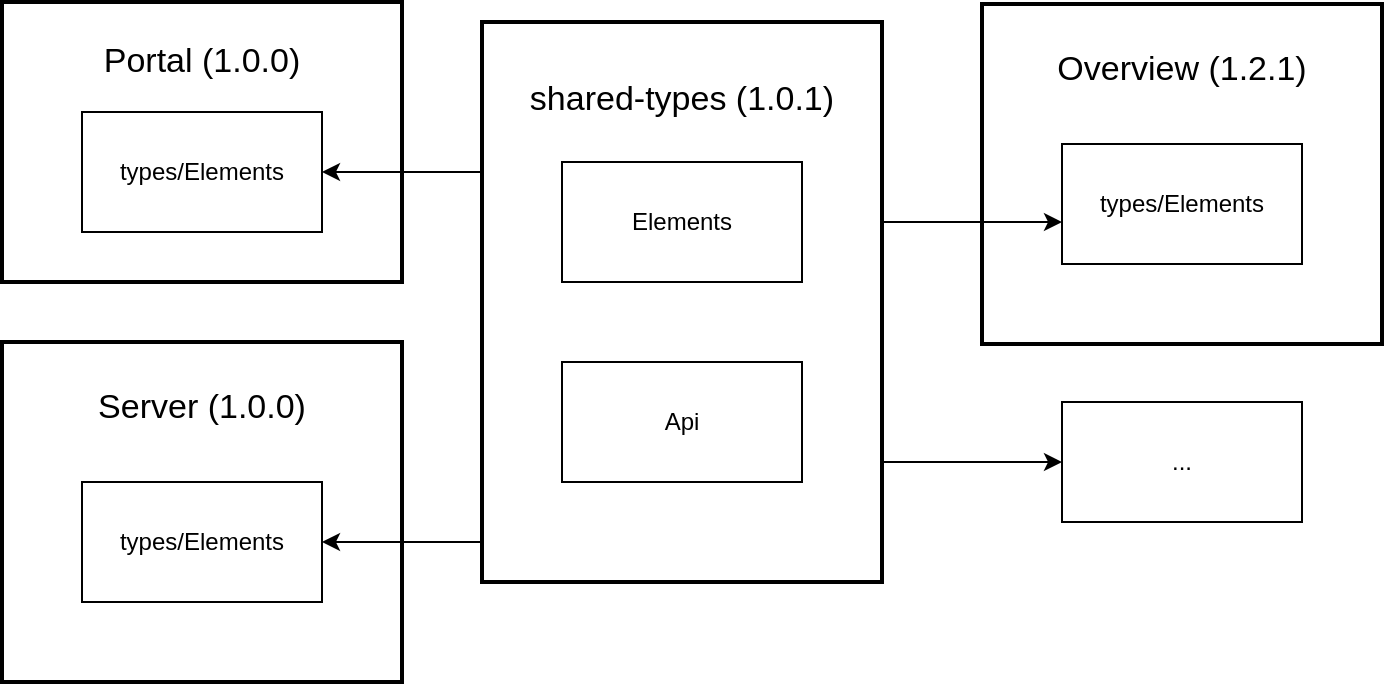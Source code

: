 <mxfile version="22.1.22" type="embed" pages="5">
  <diagram id="3mBC0afZ0ncrfjoskMX7" name="NPM-Überlegung - Types">
    <mxGraphModel dx="905" dy="491" grid="1" gridSize="10" guides="1" tooltips="1" connect="1" arrows="1" fold="1" page="1" pageScale="1" pageWidth="850" pageHeight="1100" math="0" shadow="0">
      <root>
        <mxCell id="0" />
        <mxCell id="1" parent="0" />
        <mxCell id="3" value="&lt;h2 style=&quot;line-height: 90%; font-size: 17px;&quot;&gt;&lt;font style=&quot;font-weight: normal; font-size: 17px;&quot;&gt;Portal&amp;nbsp;&lt;/font&gt;&lt;span style=&quot;font-weight: normal;&quot;&gt;(1.0.0)&lt;/span&gt;&lt;/h2&gt;&lt;div style=&quot;font-size: 17px;&quot;&gt;&lt;font style=&quot;font-size: 17px;&quot;&gt;&lt;br&gt;&lt;/font&gt;&lt;/div&gt;&lt;div style=&quot;font-size: 17px;&quot;&gt;&lt;font style=&quot;font-size: 17px;&quot;&gt;&lt;br&gt;&lt;/font&gt;&lt;/div&gt;&lt;div style=&quot;font-size: 17px;&quot;&gt;&lt;font style=&quot;font-size: 17px;&quot;&gt;&lt;br&gt;&lt;/font&gt;&lt;/div&gt;&lt;div style=&quot;font-size: 17px;&quot;&gt;&lt;br&gt;&lt;/div&gt;" style="rounded=0;whiteSpace=wrap;html=1;strokeColor=default;strokeWidth=2;" parent="1" vertex="1">
          <mxGeometry x="40" y="230" width="200" height="140" as="geometry" />
        </mxCell>
        <mxCell id="6" value="&lt;h2 style=&quot;line-height: 90%;&quot;&gt;&lt;font style=&quot;font-size: 17px; font-weight: normal;&quot;&gt;Overview (1.2.1)&lt;/font&gt;&lt;/h2&gt;&lt;div&gt;&lt;font style=&quot;font-size: 19px;&quot;&gt;&lt;br&gt;&lt;/font&gt;&lt;/div&gt;&lt;div&gt;&lt;font style=&quot;font-size: 19px;&quot;&gt;&lt;br&gt;&lt;/font&gt;&lt;/div&gt;&lt;div&gt;&lt;font style=&quot;font-size: 19px;&quot;&gt;&lt;br&gt;&lt;/font&gt;&lt;/div&gt;&lt;div&gt;&lt;font style=&quot;font-size: 19px;&quot;&gt;&lt;br&gt;&lt;/font&gt;&lt;/div&gt;&lt;div&gt;&lt;br&gt;&lt;/div&gt;" style="rounded=0;whiteSpace=wrap;html=1;strokeColor=default;strokeWidth=2;" parent="1" vertex="1">
          <mxGeometry x="530" y="231" width="200" height="170" as="geometry" />
        </mxCell>
        <mxCell id="7" value="types/Elements" style="rounded=0;whiteSpace=wrap;html=1;" parent="1" vertex="1">
          <mxGeometry x="570" y="301" width="120" height="60" as="geometry" />
        </mxCell>
        <mxCell id="_W58VGhUGuTc3Cv8A7xB-21" style="edgeStyle=orthogonalEdgeStyle;rounded=0;orthogonalLoop=1;jettySize=auto;html=1;" parent="1" source="9" target="7" edge="1">
          <mxGeometry relative="1" as="geometry">
            <Array as="points">
              <mxPoint x="550" y="340" />
              <mxPoint x="550" y="340" />
            </Array>
          </mxGeometry>
        </mxCell>
        <mxCell id="_W58VGhUGuTc3Cv8A7xB-22" style="edgeStyle=orthogonalEdgeStyle;rounded=0;orthogonalLoop=1;jettySize=auto;html=1;entryX=1;entryY=0.5;entryDx=0;entryDy=0;" parent="1" source="9" target="6IGfh7ploTZwJVcMgqKs-13" edge="1">
          <mxGeometry relative="1" as="geometry">
            <Array as="points">
              <mxPoint x="260" y="315" />
              <mxPoint x="260" y="315" />
            </Array>
          </mxGeometry>
        </mxCell>
        <mxCell id="_W58VGhUGuTc3Cv8A7xB-28" style="edgeStyle=orthogonalEdgeStyle;rounded=0;orthogonalLoop=1;jettySize=auto;html=1;" parent="1" source="9" target="q0os2PVh7fpzHe7nJPV5-21" edge="1">
          <mxGeometry relative="1" as="geometry">
            <Array as="points">
              <mxPoint x="520" y="460" />
              <mxPoint x="520" y="460" />
            </Array>
          </mxGeometry>
        </mxCell>
        <mxCell id="9" value="&lt;h2 style=&quot;line-height: 90%;&quot;&gt;&lt;span style=&quot;font-size: 17px; font-weight: 400;&quot;&gt;shared-types (1.0.1)&lt;/span&gt;&lt;/h2&gt;&lt;div&gt;&lt;span style=&quot;font-size: 17px; font-weight: 400;&quot;&gt;&lt;br&gt;&lt;/span&gt;&lt;/div&gt;&lt;div&gt;&lt;span style=&quot;font-size: 17px; font-weight: 400;&quot;&gt;&lt;br&gt;&lt;/span&gt;&lt;/div&gt;&lt;div&gt;&lt;span style=&quot;font-size: 17px; font-weight: 400;&quot;&gt;&lt;br&gt;&lt;/span&gt;&lt;/div&gt;&lt;div&gt;&lt;span style=&quot;font-size: 17px; font-weight: 400;&quot;&gt;&lt;br&gt;&lt;/span&gt;&lt;/div&gt;&lt;div&gt;&lt;span style=&quot;font-size: 17px; font-weight: 400;&quot;&gt;&lt;br&gt;&lt;/span&gt;&lt;/div&gt;&lt;div&gt;&lt;span style=&quot;font-size: 17px; font-weight: 400;&quot;&gt;&lt;br&gt;&lt;/span&gt;&lt;/div&gt;&lt;div&gt;&lt;span style=&quot;font-size: 17px; font-weight: 400;&quot;&gt;&lt;br&gt;&lt;/span&gt;&lt;/div&gt;&lt;div&gt;&lt;span style=&quot;font-size: 17px; font-weight: 400;&quot;&gt;&lt;br&gt;&lt;/span&gt;&lt;/div&gt;&lt;div&gt;&lt;span style=&quot;font-size: 17px; font-weight: 400;&quot;&gt;&lt;br&gt;&lt;/span&gt;&lt;/div&gt;&lt;div&gt;&lt;span style=&quot;font-size: 17px; font-weight: 400;&quot;&gt;&lt;br&gt;&lt;/span&gt;&lt;/div&gt;" style="rounded=0;whiteSpace=wrap;html=1;strokeColor=default;strokeWidth=2;" parent="1" vertex="1">
          <mxGeometry x="280" y="240" width="200" height="280" as="geometry" />
        </mxCell>
        <mxCell id="10" value="Elements" style="rounded=0;whiteSpace=wrap;html=1;" parent="1" vertex="1">
          <mxGeometry x="320" y="310" width="120" height="60" as="geometry" />
        </mxCell>
        <mxCell id="11" value="Api" style="rounded=0;whiteSpace=wrap;html=1;" parent="1" vertex="1">
          <mxGeometry x="320" y="410" width="120" height="60" as="geometry" />
        </mxCell>
        <mxCell id="6IGfh7ploTZwJVcMgqKs-13" value="types/Elements" style="rounded=0;whiteSpace=wrap;html=1;" parent="1" vertex="1">
          <mxGeometry x="80" y="285" width="120" height="60" as="geometry" />
        </mxCell>
        <mxCell id="14" value="&lt;h2 style=&quot;line-height: 90%;&quot;&gt;&lt;font style=&quot;font-size: 17px; font-weight: normal;&quot;&gt;Server (1.0.0)&lt;/font&gt;&lt;/h2&gt;&lt;div&gt;&lt;font style=&quot;font-size: 19px;&quot;&gt;&lt;br&gt;&lt;/font&gt;&lt;/div&gt;&lt;div&gt;&lt;font style=&quot;font-size: 19px;&quot;&gt;&lt;br&gt;&lt;/font&gt;&lt;/div&gt;&lt;div&gt;&lt;font style=&quot;font-size: 19px;&quot;&gt;&lt;br&gt;&lt;/font&gt;&lt;/div&gt;&lt;div&gt;&lt;font style=&quot;font-size: 19px;&quot;&gt;&lt;br&gt;&lt;/font&gt;&lt;/div&gt;&lt;div&gt;&lt;br&gt;&lt;/div&gt;" style="rounded=0;whiteSpace=wrap;html=1;strokeColor=default;strokeWidth=2;" parent="1" vertex="1">
          <mxGeometry x="40" y="400" width="200" height="170" as="geometry" />
        </mxCell>
        <mxCell id="15" value="types/Elements" style="rounded=0;whiteSpace=wrap;html=1;" parent="1" vertex="1">
          <mxGeometry x="80" y="470" width="120" height="60" as="geometry" />
        </mxCell>
        <mxCell id="21" value="..." style="text;html=1;strokeColor=none;fillColor=none;align=center;verticalAlign=middle;whiteSpace=wrap;rounded=0;" parent="1" vertex="1">
          <mxGeometry x="600" y="430" width="60" height="30" as="geometry" />
        </mxCell>
        <mxCell id="q0os2PVh7fpzHe7nJPV5-21" value="..." style="rounded=0;whiteSpace=wrap;html=1;" parent="1" vertex="1">
          <mxGeometry x="570" y="430" width="120" height="60" as="geometry" />
        </mxCell>
        <mxCell id="_W58VGhUGuTc3Cv8A7xB-26" style="edgeStyle=orthogonalEdgeStyle;rounded=0;orthogonalLoop=1;jettySize=auto;html=1;entryX=1;entryY=0.5;entryDx=0;entryDy=0;" parent="1" source="9" target="15" edge="1">
          <mxGeometry relative="1" as="geometry">
            <Array as="points">
              <mxPoint x="260" y="500" />
              <mxPoint x="260" y="500" />
            </Array>
          </mxGeometry>
        </mxCell>
      </root>
    </mxGraphModel>
  </diagram>
  <diagram id="ig3wd2Xcp8B9ApvskMba" name="Module Federation">
    <mxGraphModel dx="2202" dy="535" grid="1" gridSize="10" guides="1" tooltips="1" connect="1" arrows="1" fold="1" page="1" pageScale="1" pageWidth="850" pageHeight="1100" math="0" shadow="0">
      <root>
        <mxCell id="0" />
        <mxCell id="1" parent="0" />
        <mxCell id="LeIhfE8n9_8Q9HXYUakt-1" value="&lt;h2 style=&quot;line-height: 90%; font-size: 17px;&quot;&gt;&lt;font style=&quot;font-weight: normal; font-size: 17px;&quot;&gt;Portal (1.0.0)&lt;/font&gt;&lt;/h2&gt;&lt;div style=&quot;font-size: 17px;&quot;&gt;&lt;font style=&quot;font-size: 17px;&quot;&gt;&lt;br&gt;&lt;/font&gt;&lt;/div&gt;&lt;div style=&quot;font-size: 17px;&quot;&gt;&lt;font style=&quot;font-size: 17px;&quot;&gt;&lt;br&gt;&lt;/font&gt;&lt;/div&gt;&lt;div style=&quot;font-size: 17px;&quot;&gt;&lt;font style=&quot;font-size: 17px;&quot;&gt;&lt;br&gt;&lt;/font&gt;&lt;/div&gt;&lt;div style=&quot;font-size: 17px;&quot;&gt;&lt;font style=&quot;font-size: 17px;&quot;&gt;&lt;br&gt;&lt;/font&gt;&lt;/div&gt;&lt;div style=&quot;font-size: 17px;&quot;&gt;&lt;font style=&quot;font-size: 17px;&quot;&gt;&lt;br&gt;&lt;/font&gt;&lt;/div&gt;&lt;div style=&quot;font-size: 17px;&quot;&gt;&lt;font style=&quot;font-size: 17px;&quot;&gt;&lt;br&gt;&lt;/font&gt;&lt;/div&gt;&lt;div style=&quot;font-size: 17px;&quot;&gt;&lt;font style=&quot;font-size: 17px;&quot;&gt;&lt;br&gt;&lt;/font&gt;&lt;/div&gt;&lt;div style=&quot;font-size: 17px;&quot;&gt;&lt;font style=&quot;font-size: 17px;&quot;&gt;&lt;br&gt;&lt;/font&gt;&lt;/div&gt;&lt;div style=&quot;font-size: 17px;&quot;&gt;&lt;font style=&quot;font-size: 17px;&quot;&gt;&lt;br&gt;&lt;/font&gt;&lt;/div&gt;&lt;div style=&quot;font-size: 17px;&quot;&gt;&lt;font style=&quot;font-size: 17px;&quot;&gt;&lt;br&gt;&lt;/font&gt;&lt;/div&gt;" style="rounded=0;whiteSpace=wrap;html=1;strokeColor=default;strokeWidth=2;verticalAlign=top;" parent="1" vertex="1">
          <mxGeometry x="60" y="86" width="200" height="280" as="geometry" />
        </mxCell>
        <mxCell id="LeIhfE8n9_8Q9HXYUakt-2" value="TodoApi" style="rounded=0;whiteSpace=wrap;html=1;" parent="1" vertex="1">
          <mxGeometry x="100" y="156" width="120" height="60" as="geometry" />
        </mxCell>
        <mxCell id="LeIhfE8n9_8Q9HXYUakt-5" value="&lt;h2 style=&quot;line-height: 90%;&quot;&gt;&lt;font style=&quot;font-size: 17px; font-weight: normal;&quot;&gt;Overview (1.0.0)&lt;/font&gt;&lt;/h2&gt;&lt;div&gt;&lt;font style=&quot;font-size: 19px;&quot;&gt;&lt;br&gt;&lt;/font&gt;&lt;/div&gt;&lt;div&gt;&lt;font style=&quot;font-size: 19px;&quot;&gt;&lt;br&gt;&lt;/font&gt;&lt;/div&gt;&lt;div&gt;&lt;font style=&quot;font-size: 19px;&quot;&gt;&lt;br&gt;&lt;/font&gt;&lt;/div&gt;&lt;div&gt;&lt;font style=&quot;font-size: 19px;&quot;&gt;&lt;br&gt;&lt;/font&gt;&lt;/div&gt;&lt;div&gt;&lt;font style=&quot;font-size: 19px;&quot;&gt;&lt;br&gt;&lt;/font&gt;&lt;/div&gt;&lt;div&gt;&lt;font style=&quot;font-size: 19px;&quot;&gt;&lt;br&gt;&lt;/font&gt;&lt;/div&gt;&lt;div&gt;&lt;font style=&quot;font-size: 19px;&quot;&gt;&lt;br&gt;&lt;/font&gt;&lt;/div&gt;&lt;div&gt;&lt;font style=&quot;font-size: 19px;&quot;&gt;&lt;br&gt;&lt;/font&gt;&lt;/div&gt;&lt;div&gt;&lt;font style=&quot;font-size: 19px;&quot;&gt;&lt;br&gt;&lt;/font&gt;&lt;/div&gt;" style="rounded=0;whiteSpace=wrap;html=1;strokeColor=default;strokeWidth=2;verticalAlign=top;" parent="1" vertex="1">
          <mxGeometry x="325" y="340" width="200" height="170" as="geometry" />
        </mxCell>
        <mxCell id="JCntT0P6goaLHoZf6WcQ-1" value="&lt;h2 style=&quot;line-height: 90%; font-size: 17px;&quot;&gt;&lt;font style=&quot;font-weight: normal; font-size: 17px;&quot;&gt;Sidebar (1.0.0)&lt;/font&gt;&lt;/h2&gt;&lt;div style=&quot;font-size: 17px;&quot;&gt;&lt;font style=&quot;font-size: 17px;&quot;&gt;&lt;br&gt;&lt;/font&gt;&lt;/div&gt;&lt;div style=&quot;font-size: 17px;&quot;&gt;&lt;font style=&quot;font-size: 17px;&quot;&gt;&lt;br&gt;&lt;/font&gt;&lt;/div&gt;&lt;div style=&quot;font-size: 17px;&quot;&gt;&lt;font style=&quot;font-size: 17px;&quot;&gt;&lt;br&gt;&lt;/font&gt;&lt;/div&gt;&lt;div style=&quot;font-size: 17px;&quot;&gt;&lt;font style=&quot;font-size: 17px;&quot;&gt;&lt;br&gt;&lt;/font&gt;&lt;/div&gt;&lt;div style=&quot;font-size: 17px;&quot;&gt;&lt;font style=&quot;font-size: 17px;&quot;&gt;&lt;br&gt;&lt;/font&gt;&lt;/div&gt;&lt;div style=&quot;font-size: 17px;&quot;&gt;&lt;font style=&quot;font-size: 17px;&quot;&gt;&lt;br&gt;&lt;/font&gt;&lt;/div&gt;&lt;div style=&quot;font-size: 17px;&quot;&gt;&lt;font style=&quot;font-size: 17px;&quot;&gt;&lt;br&gt;&lt;/font&gt;&lt;/div&gt;&lt;div style=&quot;font-size: 17px;&quot;&gt;&lt;font style=&quot;font-size: 17px;&quot;&gt;&lt;br&gt;&lt;/font&gt;&lt;/div&gt;&lt;div style=&quot;font-size: 17px;&quot;&gt;&lt;font style=&quot;font-size: 17px;&quot;&gt;&lt;br&gt;&lt;/font&gt;&lt;/div&gt;&lt;div style=&quot;font-size: 17px;&quot;&gt;&lt;font style=&quot;font-size: 17px;&quot;&gt;&lt;br&gt;&lt;/font&gt;&lt;/div&gt;" style="rounded=0;whiteSpace=wrap;html=1;strokeColor=default;strokeWidth=2;verticalAlign=top;" parent="1" vertex="1">
          <mxGeometry x="-230" y="86" width="200" height="150" as="geometry" />
        </mxCell>
        <mxCell id="JCntT0P6goaLHoZf6WcQ-2" value="&lt;h2 style=&quot;line-height: 90%; font-size: 17px;&quot;&gt;&lt;font style=&quot;font-weight: normal; font-size: 17px;&quot;&gt;Details (1.0.1)&lt;/font&gt;&lt;/h2&gt;&lt;div style=&quot;font-size: 17px;&quot;&gt;&lt;font style=&quot;font-size: 17px;&quot;&gt;&lt;br&gt;&lt;/font&gt;&lt;/div&gt;&lt;div style=&quot;font-size: 17px;&quot;&gt;&lt;font style=&quot;font-size: 17px;&quot;&gt;&lt;br&gt;&lt;/font&gt;&lt;/div&gt;&lt;div style=&quot;font-size: 17px;&quot;&gt;&lt;font style=&quot;font-size: 17px;&quot;&gt;&lt;br&gt;&lt;/font&gt;&lt;/div&gt;&lt;div style=&quot;font-size: 17px;&quot;&gt;&lt;font style=&quot;font-size: 17px;&quot;&gt;&lt;br&gt;&lt;/font&gt;&lt;/div&gt;&lt;div style=&quot;font-size: 17px;&quot;&gt;&lt;font style=&quot;font-size: 17px;&quot;&gt;&lt;br&gt;&lt;/font&gt;&lt;/div&gt;&lt;div style=&quot;font-size: 17px;&quot;&gt;&lt;font style=&quot;font-size: 17px;&quot;&gt;&lt;br&gt;&lt;/font&gt;&lt;/div&gt;&lt;div style=&quot;font-size: 17px;&quot;&gt;&lt;font style=&quot;font-size: 17px;&quot;&gt;&lt;br&gt;&lt;/font&gt;&lt;/div&gt;&lt;div style=&quot;font-size: 17px;&quot;&gt;&lt;font style=&quot;font-size: 17px;&quot;&gt;&lt;br&gt;&lt;/font&gt;&lt;/div&gt;&lt;div style=&quot;font-size: 17px;&quot;&gt;&lt;font style=&quot;font-size: 17px;&quot;&gt;&lt;br&gt;&lt;/font&gt;&lt;/div&gt;&lt;div style=&quot;font-size: 17px;&quot;&gt;&lt;font style=&quot;font-size: 17px;&quot;&gt;&lt;br&gt;&lt;/font&gt;&lt;/div&gt;" style="rounded=0;whiteSpace=wrap;html=1;strokeColor=default;strokeWidth=2;verticalAlign=top;" parent="1" vertex="1">
          <mxGeometry x="-240" y="340" width="200" height="190" as="geometry" />
        </mxCell>
        <mxCell id="JCntT0P6goaLHoZf6WcQ-3" value="&lt;h2 style=&quot;line-height: 90%;&quot;&gt;&lt;font style=&quot;font-size: 17px; font-weight: normal;&quot;&gt;Elements (1.2.1)&lt;/font&gt;&lt;/h2&gt;&lt;div&gt;&lt;font style=&quot;font-size: 19px;&quot;&gt;&lt;br&gt;&lt;/font&gt;&lt;/div&gt;&lt;div&gt;&lt;font style=&quot;font-size: 19px;&quot;&gt;&lt;br&gt;&lt;/font&gt;&lt;/div&gt;&lt;div&gt;&lt;font style=&quot;font-size: 19px;&quot;&gt;&lt;br&gt;&lt;/font&gt;&lt;/div&gt;&lt;div&gt;&lt;font style=&quot;font-size: 19px;&quot;&gt;&lt;br&gt;&lt;/font&gt;&lt;/div&gt;&lt;div&gt;&lt;font style=&quot;font-size: 19px;&quot;&gt;&lt;br&gt;&lt;/font&gt;&lt;/div&gt;&lt;div&gt;&lt;font style=&quot;font-size: 19px;&quot;&gt;&lt;br&gt;&lt;/font&gt;&lt;/div&gt;&lt;div&gt;&lt;font style=&quot;font-size: 19px;&quot;&gt;&lt;br&gt;&lt;/font&gt;&lt;/div&gt;&lt;div&gt;&lt;font style=&quot;font-size: 19px;&quot;&gt;&lt;br&gt;&lt;/font&gt;&lt;/div&gt;&lt;div&gt;&lt;font style=&quot;font-size: 19px;&quot;&gt;&lt;br&gt;&lt;/font&gt;&lt;/div&gt;" style="rounded=0;whiteSpace=wrap;html=1;strokeColor=default;strokeWidth=2;verticalAlign=top;" parent="1" vertex="1">
          <mxGeometry x="60" y="400" width="200" height="410" as="geometry" />
        </mxCell>
        <mxCell id="JCntT0P6goaLHoZf6WcQ-4" value="Elements" style="rounded=0;whiteSpace=wrap;html=1;verticalAlign=top;" parent="1" vertex="1">
          <mxGeometry x="100" y="470" width="120" height="150" as="geometry" />
        </mxCell>
        <mxCell id="JCntT0P6goaLHoZf6WcQ-5" value="Button" style="rounded=0;whiteSpace=wrap;html=1;" parent="1" vertex="1">
          <mxGeometry x="123" y="500" width="75" height="30" as="geometry" />
        </mxCell>
        <mxCell id="JCntT0P6goaLHoZf6WcQ-6" value="Input" style="rounded=0;whiteSpace=wrap;html=1;" parent="1" vertex="1">
          <mxGeometry x="124" y="541" width="75" height="30" as="geometry" />
        </mxCell>
        <mxCell id="JCntT0P6goaLHoZf6WcQ-7" value="..." style="rounded=0;whiteSpace=wrap;html=1;" parent="1" vertex="1">
          <mxGeometry x="124" y="579" width="75" height="30" as="geometry" />
        </mxCell>
        <mxCell id="JCntT0P6goaLHoZf6WcQ-8" value="Context" style="rounded=0;whiteSpace=wrap;html=1;" parent="1" vertex="1">
          <mxGeometry x="100" y="638" width="120" height="60" as="geometry" />
        </mxCell>
        <mxCell id="JCntT0P6goaLHoZf6WcQ-9" value="Icons" style="rounded=0;whiteSpace=wrap;html=1;" parent="1" vertex="1">
          <mxGeometry x="100.5" y="718" width="120" height="60" as="geometry" />
        </mxCell>
        <mxCell id="JCntT0P6goaLHoZf6WcQ-10" value="placeSidebar()" style="rounded=0;whiteSpace=wrap;html=1;" parent="1" vertex="1">
          <mxGeometry x="-190" y="147" width="120" height="60" as="geometry" />
        </mxCell>
        <mxCell id="JCntT0P6goaLHoZf6WcQ-11" value="solid-js" style="text;html=1;strokeColor=none;fillColor=none;align=center;verticalAlign=middle;whiteSpace=wrap;rounded=0;fontSize=10;" parent="1" vertex="1">
          <mxGeometry x="-164" y="118" width="60" height="30" as="geometry" />
        </mxCell>
        <mxCell id="JCntT0P6goaLHoZf6WcQ-12" value="react-js" style="text;html=1;strokeColor=none;fillColor=none;align=center;verticalAlign=middle;whiteSpace=wrap;rounded=0;fontSize=10;" parent="1" vertex="1">
          <mxGeometry x="123" y="120" width="60" height="30" as="geometry" />
        </mxCell>
        <mxCell id="JCntT0P6goaLHoZf6WcQ-13" value="react-js" style="text;html=1;strokeColor=none;fillColor=none;align=center;verticalAlign=middle;whiteSpace=wrap;rounded=0;fontSize=10;" parent="1" vertex="1">
          <mxGeometry x="395" y="380" width="60" height="30" as="geometry" />
        </mxCell>
        <mxCell id="JCntT0P6goaLHoZf6WcQ-14" value="react-js" style="text;html=1;strokeColor=none;fillColor=none;align=center;verticalAlign=middle;whiteSpace=wrap;rounded=0;fontSize=10;" parent="1" vertex="1">
          <mxGeometry x="-174" y="375" width="60" height="30" as="geometry" />
        </mxCell>
        <mxCell id="JCntT0P6goaLHoZf6WcQ-15" value="react-js" style="text;html=1;strokeColor=none;fillColor=none;align=center;verticalAlign=middle;whiteSpace=wrap;rounded=0;fontSize=10;" parent="1" vertex="1">
          <mxGeometry x="130.5" y="437" width="60" height="30" as="geometry" />
        </mxCell>
        <mxCell id="JCntT0P6goaLHoZf6WcQ-28" style="edgeStyle=orthogonalEdgeStyle;rounded=0;orthogonalLoop=1;jettySize=auto;html=1;" parent="1" source="JCntT0P6goaLHoZf6WcQ-16" edge="1">
          <mxGeometry relative="1" as="geometry">
            <mxPoint x="221" y="750" as="targetPoint" />
            <Array as="points">
              <mxPoint x="293" y="440" />
              <mxPoint x="293" y="750" />
            </Array>
          </mxGeometry>
        </mxCell>
        <mxCell id="JCntT0P6goaLHoZf6WcQ-16" value="TodoList" style="rounded=0;whiteSpace=wrap;html=1;" parent="1" vertex="1">
          <mxGeometry x="366" y="416" width="120" height="60" as="geometry" />
        </mxCell>
        <mxCell id="JCntT0P6goaLHoZf6WcQ-21" style="edgeStyle=orthogonalEdgeStyle;rounded=0;orthogonalLoop=1;jettySize=auto;html=1;entryX=0;entryY=0.5;entryDx=0;entryDy=0;" parent="1" source="JCntT0P6goaLHoZf6WcQ-17" target="JCntT0P6goaLHoZf6WcQ-4" edge="1">
          <mxGeometry relative="1" as="geometry" />
        </mxCell>
        <mxCell id="JCntT0P6goaLHoZf6WcQ-17" value="TodoForm" style="rounded=0;whiteSpace=wrap;html=1;" parent="1" vertex="1">
          <mxGeometry x="-204" y="420" width="120" height="60" as="geometry" />
        </mxCell>
        <mxCell id="JCntT0P6goaLHoZf6WcQ-22" value="" style="endArrow=classic;html=1;rounded=0;entryX=1;entryY=0.5;entryDx=0;entryDy=0;exitX=0;exitY=0.75;exitDx=0;exitDy=0;" parent="1" source="JCntT0P6goaLHoZf6WcQ-16" target="JCntT0P6goaLHoZf6WcQ-4" edge="1">
          <mxGeometry width="50" height="50" relative="1" as="geometry">
            <mxPoint x="190" y="410" as="sourcePoint" />
            <mxPoint x="240" y="360" as="targetPoint" />
            <Array as="points">
              <mxPoint x="290" y="460" />
              <mxPoint x="290" y="545" />
            </Array>
          </mxGeometry>
        </mxCell>
        <mxCell id="JCntT0P6goaLHoZf6WcQ-23" value="" style="endArrow=classic;html=1;rounded=0;entryX=1;entryY=0.5;entryDx=0;entryDy=0;exitX=1;exitY=0.5;exitDx=0;exitDy=0;" parent="1" source="LeIhfE8n9_8Q9HXYUakt-1" target="JCntT0P6goaLHoZf6WcQ-8" edge="1">
          <mxGeometry width="50" height="50" relative="1" as="geometry">
            <mxPoint x="250" y="233" as="sourcePoint" />
            <mxPoint x="230" y="668" as="targetPoint" />
            <Array as="points">
              <mxPoint x="300" y="226" />
              <mxPoint x="300" y="410" />
              <mxPoint x="300" y="579" />
              <mxPoint x="300" y="668" />
            </Array>
          </mxGeometry>
        </mxCell>
        <mxCell id="JCntT0P6goaLHoZf6WcQ-26" style="edgeStyle=orthogonalEdgeStyle;rounded=0;orthogonalLoop=1;jettySize=auto;html=1;entryX=1;entryY=0.5;entryDx=0;entryDy=0;horizontal=0;" parent="1" source="LeIhfE8n9_8Q9HXYUakt-1" target="JCntT0P6goaLHoZf6WcQ-10" edge="1">
          <mxGeometry relative="1" as="geometry" />
        </mxCell>
        <mxCell id="JCntT0P6goaLHoZf6WcQ-27" style="edgeStyle=orthogonalEdgeStyle;rounded=0;orthogonalLoop=1;jettySize=auto;html=1;entryX=1;entryY=0.25;entryDx=0;entryDy=0;" parent="1" source="LeIhfE8n9_8Q9HXYUakt-1" target="JCntT0P6goaLHoZf6WcQ-17" edge="1">
          <mxGeometry relative="1" as="geometry">
            <Array as="points">
              <mxPoint x="-10" y="250" />
              <mxPoint x="-10" y="435" />
            </Array>
          </mxGeometry>
        </mxCell>
        <mxCell id="C5P8DYq2u6Lb2DGdmOXP-2" style="edgeStyle=orthogonalEdgeStyle;rounded=0;orthogonalLoop=1;jettySize=auto;html=1;" parent="1" source="LeIhfE8n9_8Q9HXYUakt-1" edge="1">
          <mxGeometry relative="1" as="geometry">
            <mxPoint x="366" y="420" as="targetPoint" />
            <Array as="points">
              <mxPoint x="280" y="260" />
              <mxPoint x="280" y="420" />
              <mxPoint x="366" y="420" />
            </Array>
          </mxGeometry>
        </mxCell>
        <mxCell id="0VLkl5NB6TqmFJhDzNOT-2" style="edgeStyle=orthogonalEdgeStyle;rounded=0;orthogonalLoop=1;jettySize=auto;html=1;entryX=1;entryY=0.75;entryDx=0;entryDy=0;exitX=0.25;exitY=1;exitDx=0;exitDy=0;" edge="1" parent="1" source="JCntT0P6goaLHoZf6WcQ-16" target="JCntT0P6goaLHoZf6WcQ-8">
          <mxGeometry relative="1" as="geometry">
            <mxPoint x="231" y="760" as="targetPoint" />
            <Array as="points">
              <mxPoint x="420" y="476" />
              <mxPoint x="420" y="683" />
            </Array>
            <mxPoint x="370" y="450" as="sourcePoint" />
          </mxGeometry>
        </mxCell>
      </root>
    </mxGraphModel>
  </diagram>
  <diagram id="TFIe4okpVhMZ67HtG6wV" name="Micro-Frontend FE BE ">
    <mxGraphModel dx="905" dy="535" grid="1" gridSize="10" guides="1" tooltips="1" connect="1" arrows="1" fold="1" page="1" pageScale="1" pageWidth="850" pageHeight="1100" math="0" shadow="0">
      <root>
        <mxCell id="0" />
        <mxCell id="1" parent="0" />
        <mxCell id="hlkTN88B2bEZWwRnAlTv-1" value="" style="rounded=0;whiteSpace=wrap;html=1;" parent="1" vertex="1">
          <mxGeometry x="190" y="220" width="120" height="60" as="geometry" />
        </mxCell>
        <mxCell id="hlkTN88B2bEZWwRnAlTv-2" value="" style="rounded=0;whiteSpace=wrap;html=1;" parent="1" vertex="1">
          <mxGeometry x="340" y="220" width="120" height="60" as="geometry" />
        </mxCell>
        <mxCell id="hlkTN88B2bEZWwRnAlTv-3" value="" style="rounded=0;whiteSpace=wrap;html=1;" parent="1" vertex="1">
          <mxGeometry x="490" y="220" width="120" height="60" as="geometry" />
        </mxCell>
        <mxCell id="hlkTN88B2bEZWwRnAlTv-5" value="" style="rounded=0;whiteSpace=wrap;html=1;" parent="1" vertex="1">
          <mxGeometry x="190" y="310" width="120" height="60" as="geometry" />
        </mxCell>
        <mxCell id="hlkTN88B2bEZWwRnAlTv-6" value="" style="rounded=0;whiteSpace=wrap;html=1;" parent="1" vertex="1">
          <mxGeometry x="340" y="310" width="120" height="60" as="geometry" />
        </mxCell>
        <mxCell id="hlkTN88B2bEZWwRnAlTv-7" value="" style="rounded=0;whiteSpace=wrap;html=1;" parent="1" vertex="1">
          <mxGeometry x="490" y="310" width="120" height="60" as="geometry" />
        </mxCell>
        <mxCell id="hlkTN88B2bEZWwRnAlTv-8" value="" style="rounded=0;whiteSpace=wrap;html=1;" parent="1" vertex="1">
          <mxGeometry x="190" y="400" width="120" height="60" as="geometry" />
        </mxCell>
        <mxCell id="hlkTN88B2bEZWwRnAlTv-9" value="" style="rounded=0;whiteSpace=wrap;html=1;" parent="1" vertex="1">
          <mxGeometry x="340" y="400" width="120" height="60" as="geometry" />
        </mxCell>
        <mxCell id="hlkTN88B2bEZWwRnAlTv-10" value="" style="rounded=0;whiteSpace=wrap;html=1;" parent="1" vertex="1">
          <mxGeometry x="490" y="400" width="120" height="60" as="geometry" />
        </mxCell>
      </root>
    </mxGraphModel>
  </diagram>
  <diagram id="_aLn-LwRiACf79ECK-zS" name="Interhyp Home - Monolith and MFE">
    <mxGraphModel dx="905" dy="491" grid="1" gridSize="10" guides="1" tooltips="1" connect="1" arrows="1" fold="1" page="1" pageScale="1" pageWidth="850" pageHeight="1100" math="0" shadow="0">
      <root>
        <mxCell id="0" />
        <mxCell id="1" parent="0" />
        <mxCell id="O7kwz0RKY4TRWEw6q__A-1" value="" style="rounded=0;whiteSpace=wrap;html=1;dashed=1;" parent="1" vertex="1">
          <mxGeometry x="40" y="120" width="300" height="290" as="geometry" />
        </mxCell>
        <mxCell id="O7kwz0RKY4TRWEw6q__A-3" value="Dashboard" style="text;html=1;strokeColor=none;fillColor=none;align=center;verticalAlign=middle;whiteSpace=wrap;rounded=0;" parent="1" vertex="1">
          <mxGeometry x="150" y="150" width="60" height="30" as="geometry" />
        </mxCell>
        <mxCell id="O7kwz0RKY4TRWEw6q__A-4" value="Vorhaben" style="text;html=1;strokeColor=none;fillColor=none;align=center;verticalAlign=middle;whiteSpace=wrap;rounded=0;" parent="1" vertex="1">
          <mxGeometry x="70" y="235" width="60" height="30" as="geometry" />
        </mxCell>
        <mxCell id="O7kwz0RKY4TRWEw6q__A-5" value="Vergleichen" style="text;html=1;strokeColor=none;fillColor=none;align=center;verticalAlign=middle;whiteSpace=wrap;rounded=0;" parent="1" vertex="1">
          <mxGeometry x="200" y="210" width="60" height="30" as="geometry" />
        </mxCell>
        <mxCell id="O7kwz0RKY4TRWEw6q__A-6" value="Beraterinformationen" style="text;html=1;strokeColor=none;fillColor=none;align=center;verticalAlign=middle;whiteSpace=wrap;rounded=0;" parent="1" vertex="1">
          <mxGeometry x="200" y="330" width="60" height="30" as="geometry" />
        </mxCell>
        <mxCell id="O7kwz0RKY4TRWEw6q__A-7" value="Dokumentenmanager" style="text;html=1;strokeColor=none;fillColor=none;align=center;verticalAlign=middle;whiteSpace=wrap;rounded=0;" parent="1" vertex="1">
          <mxGeometry x="180" y="265" width="130" height="30" as="geometry" />
        </mxCell>
        <mxCell id="O7kwz0RKY4TRWEw6q__A-8" value="" style="rounded=0;whiteSpace=wrap;html=1;dashed=1;" parent="1" vertex="1">
          <mxGeometry x="387" y="120" width="300" height="290" as="geometry" />
        </mxCell>
        <mxCell id="O7kwz0RKY4TRWEw6q__A-9" value="Dashboard" style="text;html=1;strokeColor=default;fillColor=none;align=center;verticalAlign=middle;whiteSpace=wrap;rounded=0;perimeterSpacing=810;" parent="1" vertex="1">
          <mxGeometry x="400" y="130" width="270" height="50" as="geometry" />
        </mxCell>
        <mxCell id="O7kwz0RKY4TRWEw6q__A-10" value="Vorhaben" style="text;html=1;strokeColor=default;fillColor=none;align=center;verticalAlign=middle;whiteSpace=wrap;rounded=0;perimeterSpacing=810;" parent="1" vertex="1">
          <mxGeometry x="400" y="190" width="120" height="50" as="geometry" />
        </mxCell>
        <mxCell id="O7kwz0RKY4TRWEw6q__A-11" value="Vergleichen" style="text;html=1;strokeColor=default;fillColor=none;align=center;verticalAlign=middle;whiteSpace=wrap;rounded=0;perimeterSpacing=810;" parent="1" vertex="1">
          <mxGeometry x="540" y="190" width="130" height="50" as="geometry" />
        </mxCell>
        <mxCell id="O7kwz0RKY4TRWEw6q__A-12" value="Beraterinformationen" style="text;html=1;strokeColor=default;fillColor=none;align=center;verticalAlign=middle;whiteSpace=wrap;rounded=0;perimeterSpacing=810;" parent="1" vertex="1">
          <mxGeometry x="470" y="320" width="150" height="50" as="geometry" />
        </mxCell>
        <mxCell id="O7kwz0RKY4TRWEw6q__A-13" value="Dokumentenmanager" style="text;html=1;strokeColor=default;fillColor=none;align=center;verticalAlign=middle;whiteSpace=wrap;rounded=0;perimeterSpacing=810;" parent="1" vertex="1">
          <mxGeometry x="540" y="256.25" width="130" height="47.5" as="geometry" />
        </mxCell>
        <mxCell id="gx-X2_ddZRM5o5J-YwYj-1" value="Zinsrechner" style="text;html=1;strokeColor=none;fillColor=none;align=center;verticalAlign=middle;whiteSpace=wrap;rounded=0;" vertex="1" parent="1">
          <mxGeometry x="80" y="300" width="60" height="30" as="geometry" />
        </mxCell>
        <mxCell id="gx-X2_ddZRM5o5J-YwYj-2" value="Vorhaben" style="text;html=1;strokeColor=default;fillColor=none;align=center;verticalAlign=middle;whiteSpace=wrap;rounded=0;perimeterSpacing=810;" vertex="1" parent="1">
          <mxGeometry x="400" y="253.75" width="120" height="50" as="geometry" />
        </mxCell>
        <mxCell id="gx-X2_ddZRM5o5J-YwYj-5" value="Monolithische Applikation" style="text;html=1;strokeColor=none;fillColor=none;align=center;verticalAlign=middle;whiteSpace=wrap;rounded=0;" vertex="1" parent="1">
          <mxGeometry x="40" y="90" width="300" height="30" as="geometry" />
        </mxCell>
        <mxCell id="gx-X2_ddZRM5o5J-YwYj-6" value="Microfrrontend Applikation" style="text;html=1;strokeColor=none;fillColor=none;align=center;verticalAlign=middle;whiteSpace=wrap;rounded=0;" vertex="1" parent="1">
          <mxGeometry x="387" y="90" width="300" height="30" as="geometry" />
        </mxCell>
      </root>
    </mxGraphModel>
  </diagram>
  <diagram id="FgrzVhrKFmqH-fJF6eOa" name="horizontale und vertikale Teams">
    <mxGraphModel dx="905" dy="535" grid="1" gridSize="10" guides="1" tooltips="1" connect="1" arrows="1" fold="1" page="1" pageScale="1" pageWidth="850" pageHeight="1100" math="0" shadow="0">
      <root>
        <mxCell id="0" />
        <mxCell id="1" parent="0" />
        <mxCell id="hentByOY6-GqVAZ8LWij-2" value="&lt;h3&gt;Horizontale Teams&lt;/h3&gt;" style="rounded=0;whiteSpace=wrap;html=1;verticalAlign=top;" parent="1" vertex="1">
          <mxGeometry x="80" y="160" width="240" height="280" as="geometry" />
        </mxCell>
        <mxCell id="hentByOY6-GqVAZ8LWij-3" value="&lt;h3&gt;Vertikale Teams&lt;/h3&gt;" style="rounded=0;whiteSpace=wrap;html=1;verticalAlign=top;" parent="1" vertex="1">
          <mxGeometry x="360" y="160" width="260" height="280" as="geometry" />
        </mxCell>
        <mxCell id="hentByOY6-GqVAZ8LWij-4" value="Frontend&lt;span style=&quot;white-space: pre;&quot;&gt;&#x9;&lt;/span&gt;" style="rounded=0;whiteSpace=wrap;html=1;" parent="1" vertex="1">
          <mxGeometry x="100" y="220" width="190" height="40" as="geometry" />
        </mxCell>
        <mxCell id="hentByOY6-GqVAZ8LWij-5" value="Backend" style="rounded=0;whiteSpace=wrap;html=1;" parent="1" vertex="1">
          <mxGeometry x="100" y="270" width="190" height="40" as="geometry" />
        </mxCell>
        <mxCell id="hentByOY6-GqVAZ8LWij-6" value="Design" style="rounded=0;whiteSpace=wrap;html=1;" parent="1" vertex="1">
          <mxGeometry x="100" y="320" width="190" height="40" as="geometry" />
        </mxCell>
        <mxCell id="hentByOY6-GqVAZ8LWij-7" value="Business" style="rounded=0;whiteSpace=wrap;html=1;" parent="1" vertex="1">
          <mxGeometry x="100" y="370" width="190" height="40" as="geometry" />
        </mxCell>
        <mxCell id="hentByOY6-GqVAZ8LWij-8" value="" style="rounded=0;whiteSpace=wrap;html=1;rotation=0;" parent="1" vertex="1">
          <mxGeometry x="380" y="208" width="60" height="220" as="geometry" />
        </mxCell>
        <mxCell id="hentByOY6-GqVAZ8LWij-9" value="" style="rounded=0;whiteSpace=wrap;html=1;" parent="1" vertex="1">
          <mxGeometry x="460" y="208" width="60" height="220" as="geometry" />
        </mxCell>
        <mxCell id="hentByOY6-GqVAZ8LWij-10" value="" style="rounded=0;whiteSpace=wrap;html=1;" parent="1" vertex="1">
          <mxGeometry x="540" y="208" width="60" height="220" as="geometry" />
        </mxCell>
        <mxCell id="hentByOY6-GqVAZ8LWij-12" value="Team Dashboard" style="text;html=1;strokeColor=none;fillColor=none;align=center;verticalAlign=middle;whiteSpace=wrap;rounded=0;rotation=-90;" parent="1" vertex="1">
          <mxGeometry x="380" y="303" width="60" height="30" as="geometry" />
        </mxCell>
        <mxCell id="hentByOY6-GqVAZ8LWij-13" value="Team Vorhaben" style="text;html=1;strokeColor=none;fillColor=none;align=center;verticalAlign=middle;whiteSpace=wrap;rounded=0;rotation=-90;" parent="1" vertex="1">
          <mxGeometry x="460" y="303" width="60" height="30" as="geometry" />
        </mxCell>
        <mxCell id="hentByOY6-GqVAZ8LWij-14" value="Team Vergleichen" style="text;html=1;strokeColor=none;fillColor=none;align=center;verticalAlign=middle;whiteSpace=wrap;rounded=0;rotation=-90;" parent="1" vertex="1">
          <mxGeometry x="540" y="303" width="60" height="30" as="geometry" />
        </mxCell>
      </root>
    </mxGraphModel>
  </diagram>
</mxfile>
